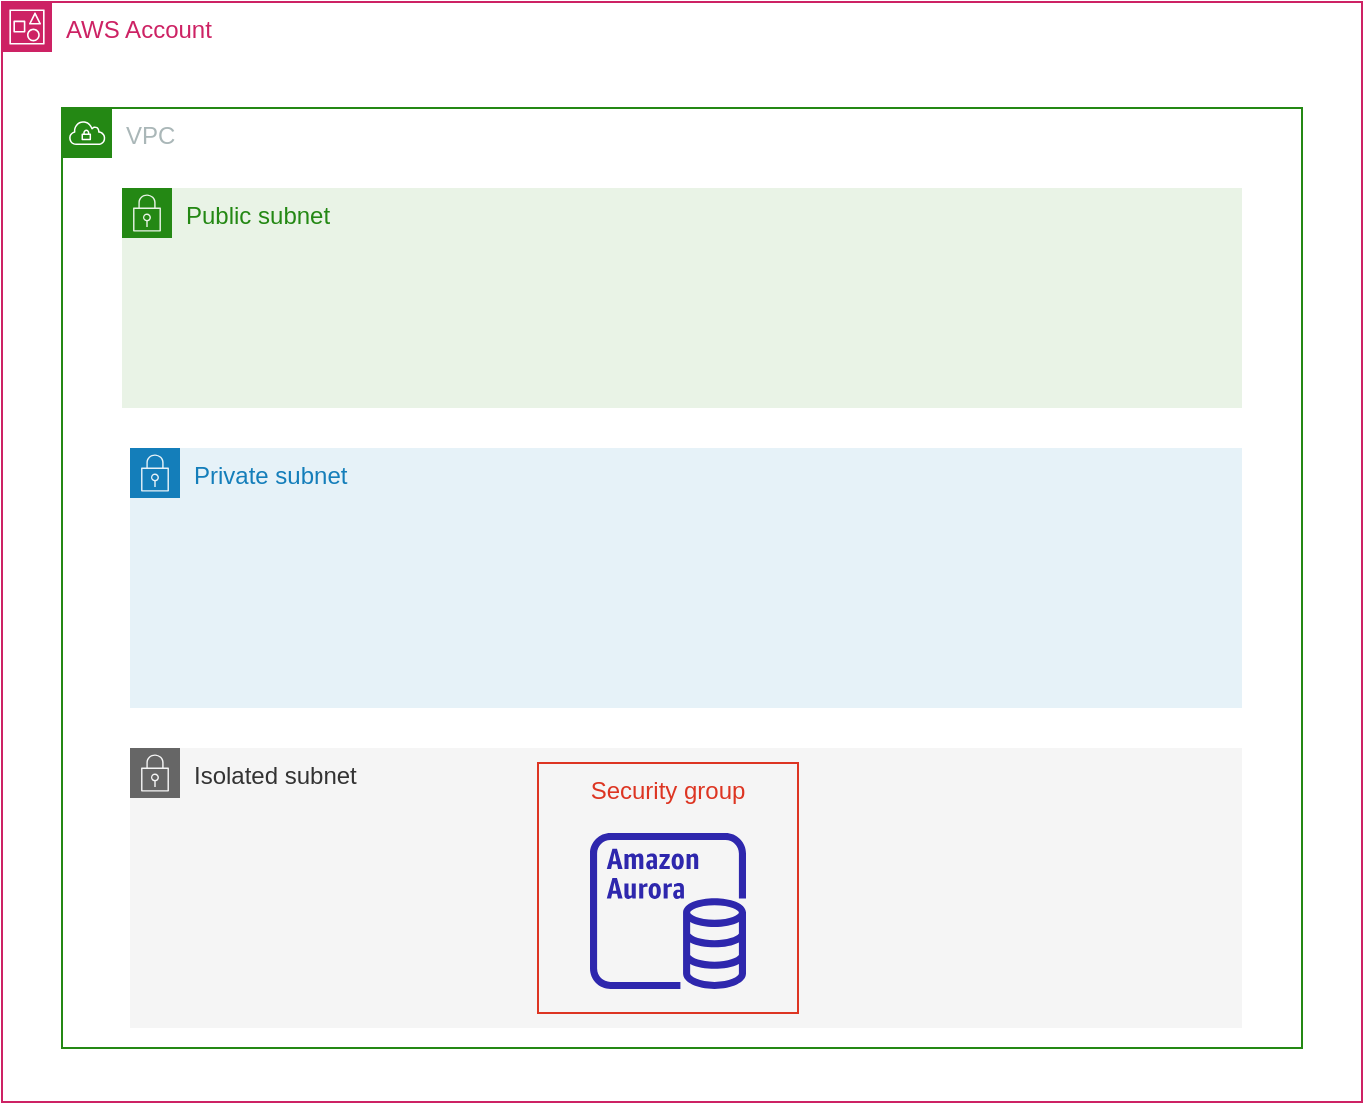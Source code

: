 <mxfile version="20.7.4" type="github"><diagram id="Ias7ldHqniv1Gjkxr3Wx" name="Page-1"><mxGraphModel dx="794" dy="801" grid="0" gridSize="10" guides="1" tooltips="1" connect="1" arrows="1" fold="1" page="0" pageScale="1" pageWidth="1169" pageHeight="827" math="0" shadow="0"><root><mxCell id="0"/><mxCell id="1" parent="0"/><mxCell id="zQwJz2sGO8A50FF5VkH4-4" value="AWS Account" style="points=[[0,0],[0.25,0],[0.5,0],[0.75,0],[1,0],[1,0.25],[1,0.5],[1,0.75],[1,1],[0.75,1],[0.5,1],[0.25,1],[0,1],[0,0.75],[0,0.5],[0,0.25]];outlineConnect=0;gradientColor=none;html=1;whiteSpace=wrap;fontSize=12;fontStyle=0;container=1;pointerEvents=0;collapsible=0;recursiveResize=0;shape=mxgraph.aws4.group;grIcon=mxgraph.aws4.group_account;strokeColor=#CD2264;fillColor=none;verticalAlign=top;align=left;spacingLeft=30;fontColor=#CD2264;dashed=0;" parent="1" vertex="1"><mxGeometry x="90" y="70" width="680" height="550" as="geometry"/></mxCell><mxCell id="zQwJz2sGO8A50FF5VkH4-5" value="VPC" style="points=[[0,0],[0.25,0],[0.5,0],[0.75,0],[1,0],[1,0.25],[1,0.5],[1,0.75],[1,1],[0.75,1],[0.5,1],[0.25,1],[0,1],[0,0.75],[0,0.5],[0,0.25]];outlineConnect=0;gradientColor=none;html=1;whiteSpace=wrap;fontSize=12;fontStyle=0;container=1;pointerEvents=0;collapsible=0;recursiveResize=0;shape=mxgraph.aws4.group;grIcon=mxgraph.aws4.group_vpc;strokeColor=#248814;fillColor=none;verticalAlign=top;align=left;spacingLeft=30;fontColor=#AAB7B8;dashed=0;" parent="zQwJz2sGO8A50FF5VkH4-4" vertex="1"><mxGeometry x="30" y="53" width="620" height="470" as="geometry"/></mxCell><mxCell id="zQwJz2sGO8A50FF5VkH4-6" value="Public subnet" style="points=[[0,0],[0.25,0],[0.5,0],[0.75,0],[1,0],[1,0.25],[1,0.5],[1,0.75],[1,1],[0.75,1],[0.5,1],[0.25,1],[0,1],[0,0.75],[0,0.5],[0,0.25]];outlineConnect=0;gradientColor=none;html=1;whiteSpace=wrap;fontSize=12;fontStyle=0;container=1;pointerEvents=0;collapsible=0;recursiveResize=0;shape=mxgraph.aws4.group;grIcon=mxgraph.aws4.group_security_group;grStroke=0;strokeColor=#248814;fillColor=#E9F3E6;verticalAlign=top;align=left;spacingLeft=30;fontColor=#248814;dashed=0;" parent="zQwJz2sGO8A50FF5VkH4-5" vertex="1"><mxGeometry x="30" y="40" width="560" height="110" as="geometry"/></mxCell><mxCell id="zQwJz2sGO8A50FF5VkH4-8" value="Private subnet" style="points=[[0,0],[0.25,0],[0.5,0],[0.75,0],[1,0],[1,0.25],[1,0.5],[1,0.75],[1,1],[0.75,1],[0.5,1],[0.25,1],[0,1],[0,0.75],[0,0.5],[0,0.25]];outlineConnect=0;gradientColor=none;html=1;whiteSpace=wrap;fontSize=12;fontStyle=0;container=1;pointerEvents=0;collapsible=0;recursiveResize=0;shape=mxgraph.aws4.group;grIcon=mxgraph.aws4.group_security_group;grStroke=0;strokeColor=#147EBA;fillColor=#E6F2F8;verticalAlign=top;align=left;spacingLeft=30;fontColor=#147EBA;dashed=0;" parent="zQwJz2sGO8A50FF5VkH4-5" vertex="1"><mxGeometry x="34" y="170" width="556" height="130" as="geometry"/></mxCell><mxCell id="zQwJz2sGO8A50FF5VkH4-10" value="Isolated&amp;nbsp;subnet" style="points=[[0,0],[0.25,0],[0.5,0],[0.75,0],[1,0],[1,0.25],[1,0.5],[1,0.75],[1,1],[0.75,1],[0.5,1],[0.25,1],[0,1],[0,0.75],[0,0.5],[0,0.25]];outlineConnect=0;html=1;whiteSpace=wrap;fontSize=12;fontStyle=0;container=1;pointerEvents=0;collapsible=0;recursiveResize=0;shape=mxgraph.aws4.group;grIcon=mxgraph.aws4.group_security_group;grStroke=0;strokeColor=#666666;fillColor=#f5f5f5;verticalAlign=top;align=left;spacingLeft=30;fontColor=#333333;dashed=0;" parent="zQwJz2sGO8A50FF5VkH4-5" vertex="1"><mxGeometry x="34" y="320" width="556" height="140" as="geometry"/></mxCell><mxCell id="zQwJz2sGO8A50FF5VkH4-11" value="Security group" style="fillColor=none;strokeColor=#DD3522;verticalAlign=top;fontStyle=0;fontColor=#DD3522;" parent="zQwJz2sGO8A50FF5VkH4-10" vertex="1"><mxGeometry x="204" y="7.5" width="130" height="125" as="geometry"/></mxCell><mxCell id="DsBxMGbktegTgUgwomQ6-1" value="" style="sketch=0;outlineConnect=0;fontColor=#232F3E;gradientColor=none;fillColor=#2E27AD;strokeColor=none;dashed=0;verticalLabelPosition=bottom;verticalAlign=top;align=center;html=1;fontSize=12;fontStyle=0;aspect=fixed;pointerEvents=1;shape=mxgraph.aws4.aurora_instance;" vertex="1" parent="zQwJz2sGO8A50FF5VkH4-10"><mxGeometry x="230" y="42.5" width="78" height="78" as="geometry"/></mxCell></root></mxGraphModel></diagram></mxfile>